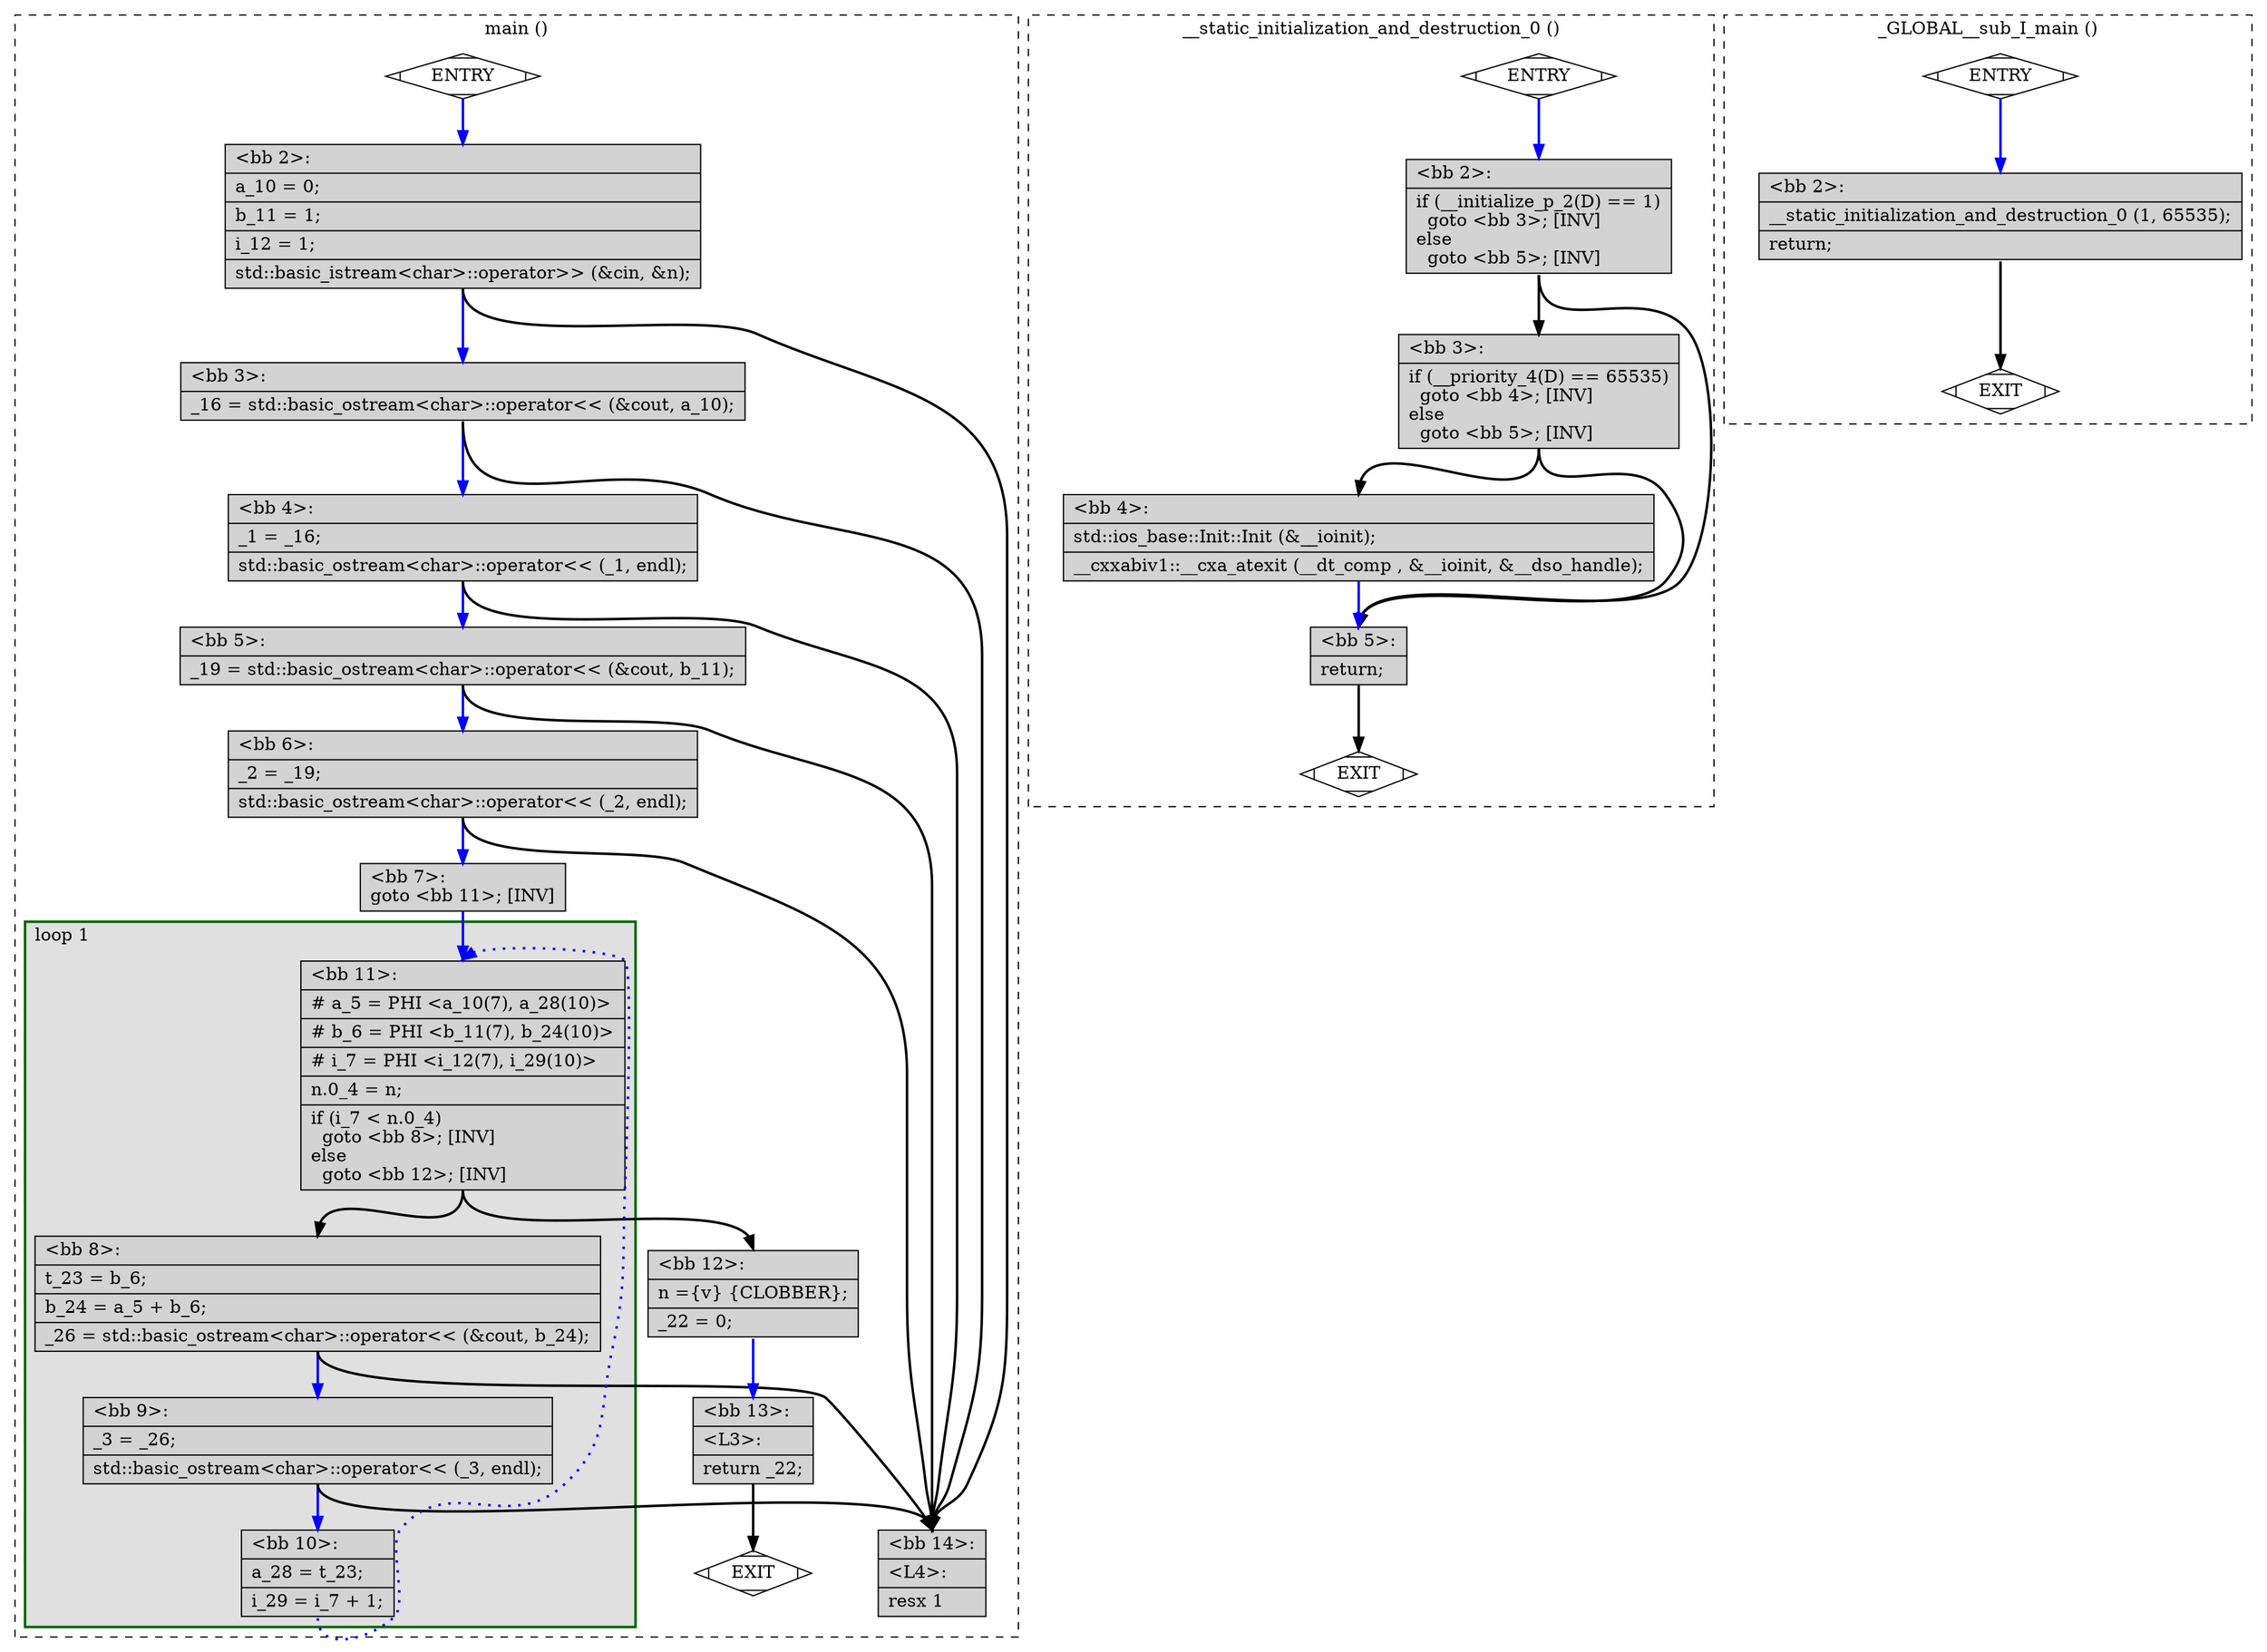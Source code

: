 digraph "cfg_analysis/O0/fibonacci_O0-Fibonacci.cpp.236t.switchlower_O0" {
overlap=false;
subgraph "cluster_main" {
	style="dashed";
	color="black";
	label="main ()";
	subgraph cluster_1727_1 {
	style="filled";
	color="darkgreen";
	fillcolor="grey88";
	label="loop 1";
	labeljust=l;
	penwidth=2;
	fn_1727_basic_block_11 [shape=record,style=filled,fillcolor=lightgrey,label="{\<bb\ 11\>:\l\
|#\ a_5\ =\ PHI\ \<a_10(7),\ a_28(10)\>\l\
|#\ b_6\ =\ PHI\ \<b_11(7),\ b_24(10)\>\l\
|#\ i_7\ =\ PHI\ \<i_12(7),\ i_29(10)\>\l\
|n.0_4\ =\ n;\l\
|if\ (i_7\ \<\ n.0_4)\l\
\ \ goto\ \<bb\ 8\>;\ [INV]\l\
else\l\
\ \ goto\ \<bb\ 12\>;\ [INV]\l\
}"];

	fn_1727_basic_block_8 [shape=record,style=filled,fillcolor=lightgrey,label="{\<bb\ 8\>:\l\
|t_23\ =\ b_6;\l\
|b_24\ =\ a_5\ +\ b_6;\l\
|_26\ =\ std::basic_ostream\<char\>::operator\<\<\ (&cout,\ b_24);\l\
}"];

	fn_1727_basic_block_9 [shape=record,style=filled,fillcolor=lightgrey,label="{\<bb\ 9\>:\l\
|_3\ =\ _26;\l\
|std::basic_ostream\<char\>::operator\<\<\ (_3,\ endl);\l\
}"];

	fn_1727_basic_block_10 [shape=record,style=filled,fillcolor=lightgrey,label="{\<bb\ 10\>:\l\
|a_28\ =\ t_23;\l\
|i_29\ =\ i_7\ +\ 1;\l\
}"];

	}
	fn_1727_basic_block_0 [shape=Mdiamond,style=filled,fillcolor=white,label="ENTRY"];

	fn_1727_basic_block_1 [shape=Mdiamond,style=filled,fillcolor=white,label="EXIT"];

	fn_1727_basic_block_2 [shape=record,style=filled,fillcolor=lightgrey,label="{\<bb\ 2\>:\l\
|a_10\ =\ 0;\l\
|b_11\ =\ 1;\l\
|i_12\ =\ 1;\l\
|std::basic_istream\<char\>::operator\>\>\ (&cin,\ &n);\l\
}"];

	fn_1727_basic_block_3 [shape=record,style=filled,fillcolor=lightgrey,label="{\<bb\ 3\>:\l\
|_16\ =\ std::basic_ostream\<char\>::operator\<\<\ (&cout,\ a_10);\l\
}"];

	fn_1727_basic_block_4 [shape=record,style=filled,fillcolor=lightgrey,label="{\<bb\ 4\>:\l\
|_1\ =\ _16;\l\
|std::basic_ostream\<char\>::operator\<\<\ (_1,\ endl);\l\
}"];

	fn_1727_basic_block_5 [shape=record,style=filled,fillcolor=lightgrey,label="{\<bb\ 5\>:\l\
|_19\ =\ std::basic_ostream\<char\>::operator\<\<\ (&cout,\ b_11);\l\
}"];

	fn_1727_basic_block_6 [shape=record,style=filled,fillcolor=lightgrey,label="{\<bb\ 6\>:\l\
|_2\ =\ _19;\l\
|std::basic_ostream\<char\>::operator\<\<\ (_2,\ endl);\l\
}"];

	fn_1727_basic_block_7 [shape=record,style=filled,fillcolor=lightgrey,label="{\<bb\ 7\>:\l\
goto\ \<bb\ 11\>;\ [INV]\l\
}"];

	fn_1727_basic_block_12 [shape=record,style=filled,fillcolor=lightgrey,label="{\<bb\ 12\>:\l\
|n\ =\{v\}\ \{CLOBBER\};\l\
|_22\ =\ 0;\l\
}"];

	fn_1727_basic_block_13 [shape=record,style=filled,fillcolor=lightgrey,label="{\<bb\ 13\>:\l\
|\<L3\>:\l\
|return\ _22;\l\
}"];

	fn_1727_basic_block_14 [shape=record,style=filled,fillcolor=lightgrey,label="{\<bb\ 14\>:\l\
|\<L4\>:\l\
|resx\ 1\l\
}"];

	fn_1727_basic_block_0:s -> fn_1727_basic_block_2:n [style="solid,bold",color=blue,weight=100,constraint=true];
	fn_1727_basic_block_2:s -> fn_1727_basic_block_14:n [style="solid,bold",color=black,weight=10,constraint=true];
	fn_1727_basic_block_2:s -> fn_1727_basic_block_3:n [style="solid,bold",color=blue,weight=100,constraint=true];
	fn_1727_basic_block_3:s -> fn_1727_basic_block_14:n [style="solid,bold",color=black,weight=10,constraint=true];
	fn_1727_basic_block_3:s -> fn_1727_basic_block_4:n [style="solid,bold",color=blue,weight=100,constraint=true];
	fn_1727_basic_block_4:s -> fn_1727_basic_block_14:n [style="solid,bold",color=black,weight=10,constraint=true];
	fn_1727_basic_block_4:s -> fn_1727_basic_block_5:n [style="solid,bold",color=blue,weight=100,constraint=true];
	fn_1727_basic_block_5:s -> fn_1727_basic_block_14:n [style="solid,bold",color=black,weight=10,constraint=true];
	fn_1727_basic_block_5:s -> fn_1727_basic_block_6:n [style="solid,bold",color=blue,weight=100,constraint=true];
	fn_1727_basic_block_6:s -> fn_1727_basic_block_14:n [style="solid,bold",color=black,weight=10,constraint=true];
	fn_1727_basic_block_6:s -> fn_1727_basic_block_7:n [style="solid,bold",color=blue,weight=100,constraint=true];
	fn_1727_basic_block_7:s -> fn_1727_basic_block_11:n [style="solid,bold",color=blue,weight=100,constraint=true];
	fn_1727_basic_block_8:s -> fn_1727_basic_block_14:n [style="solid,bold",color=black,weight=10,constraint=true];
	fn_1727_basic_block_8:s -> fn_1727_basic_block_9:n [style="solid,bold",color=blue,weight=100,constraint=true];
	fn_1727_basic_block_9:s -> fn_1727_basic_block_14:n [style="solid,bold",color=black,weight=10,constraint=true];
	fn_1727_basic_block_9:s -> fn_1727_basic_block_10:n [style="solid,bold",color=blue,weight=100,constraint=true];
	fn_1727_basic_block_10:s -> fn_1727_basic_block_11:n [style="dotted,bold",color=blue,weight=10,constraint=false];
	fn_1727_basic_block_11:s -> fn_1727_basic_block_8:n [style="solid,bold",color=black,weight=10,constraint=true];
	fn_1727_basic_block_11:s -> fn_1727_basic_block_12:n [style="solid,bold",color=black,weight=10,constraint=true];
	fn_1727_basic_block_12:s -> fn_1727_basic_block_13:n [style="solid,bold",color=blue,weight=100,constraint=true];
	fn_1727_basic_block_13:s -> fn_1727_basic_block_1:n [style="solid,bold",color=black,weight=10,constraint=true];
	fn_1727_basic_block_0:s -> fn_1727_basic_block_1:n [style="invis",constraint=true];
}
subgraph "cluster___static_initialization_and_destruction_0" {
	style="dashed";
	color="black";
	label="__static_initialization_and_destruction_0 ()";
	fn_2227_basic_block_0 [shape=Mdiamond,style=filled,fillcolor=white,label="ENTRY"];

	fn_2227_basic_block_1 [shape=Mdiamond,style=filled,fillcolor=white,label="EXIT"];

	fn_2227_basic_block_2 [shape=record,style=filled,fillcolor=lightgrey,label="{\<bb\ 2\>:\l\
|if\ (__initialize_p_2(D)\ ==\ 1)\l\
\ \ goto\ \<bb\ 3\>;\ [INV]\l\
else\l\
\ \ goto\ \<bb\ 5\>;\ [INV]\l\
}"];

	fn_2227_basic_block_3 [shape=record,style=filled,fillcolor=lightgrey,label="{\<bb\ 3\>:\l\
|if\ (__priority_4(D)\ ==\ 65535)\l\
\ \ goto\ \<bb\ 4\>;\ [INV]\l\
else\l\
\ \ goto\ \<bb\ 5\>;\ [INV]\l\
}"];

	fn_2227_basic_block_4 [shape=record,style=filled,fillcolor=lightgrey,label="{\<bb\ 4\>:\l\
|std::ios_base::Init::Init\ (&__ioinit);\l\
|__cxxabiv1::__cxa_atexit\ (__dt_comp\ ,\ &__ioinit,\ &__dso_handle);\l\
}"];

	fn_2227_basic_block_5 [shape=record,style=filled,fillcolor=lightgrey,label="{\<bb\ 5\>:\l\
|return;\l\
}"];

	fn_2227_basic_block_0:s -> fn_2227_basic_block_2:n [style="solid,bold",color=blue,weight=100,constraint=true];
	fn_2227_basic_block_2:s -> fn_2227_basic_block_3:n [style="solid,bold",color=black,weight=10,constraint=true];
	fn_2227_basic_block_2:s -> fn_2227_basic_block_5:n [style="solid,bold",color=black,weight=10,constraint=true];
	fn_2227_basic_block_3:s -> fn_2227_basic_block_4:n [style="solid,bold",color=black,weight=10,constraint=true];
	fn_2227_basic_block_3:s -> fn_2227_basic_block_5:n [style="solid,bold",color=black,weight=10,constraint=true];
	fn_2227_basic_block_4:s -> fn_2227_basic_block_5:n [style="solid,bold",color=blue,weight=100,constraint=true];
	fn_2227_basic_block_5:s -> fn_2227_basic_block_1:n [style="solid,bold",color=black,weight=10,constraint=true];
	fn_2227_basic_block_0:s -> fn_2227_basic_block_1:n [style="invis",constraint=true];
}
subgraph "cluster__GLOBAL__sub_I_main" {
	style="dashed";
	color="black";
	label="_GLOBAL__sub_I_main ()";
	fn_2228_basic_block_0 [shape=Mdiamond,style=filled,fillcolor=white,label="ENTRY"];

	fn_2228_basic_block_1 [shape=Mdiamond,style=filled,fillcolor=white,label="EXIT"];

	fn_2228_basic_block_2 [shape=record,style=filled,fillcolor=lightgrey,label="{\<bb\ 2\>:\l\
|__static_initialization_and_destruction_0\ (1,\ 65535);\l\
|return;\l\
}"];

	fn_2228_basic_block_0:s -> fn_2228_basic_block_2:n [style="solid,bold",color=blue,weight=100,constraint=true];
	fn_2228_basic_block_2:s -> fn_2228_basic_block_1:n [style="solid,bold",color=black,weight=10,constraint=true];
	fn_2228_basic_block_0:s -> fn_2228_basic_block_1:n [style="invis",constraint=true];
}
}
